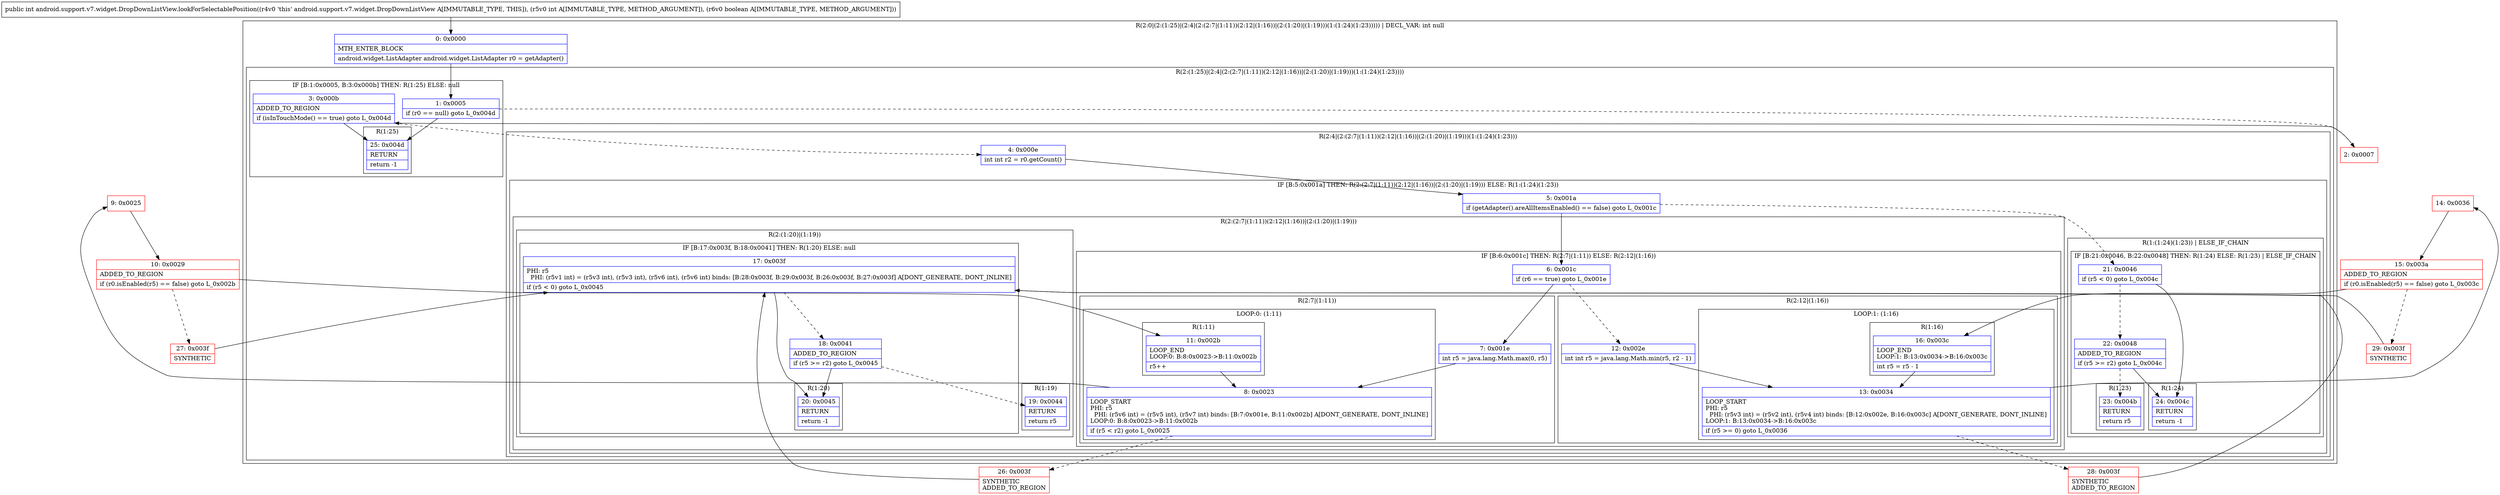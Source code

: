 digraph "CFG forandroid.support.v7.widget.DropDownListView.lookForSelectablePosition(IZ)I" {
subgraph cluster_Region_1003661971 {
label = "R(2:0|(2:(1:25)|(2:4|(2:(2:7|(1:11))(2:12|(1:16))|(2:(1:20)|(1:19)))(1:(1:24)(1:23))))) | DECL_VAR: int null\l";
node [shape=record,color=blue];
Node_0 [shape=record,label="{0\:\ 0x0000|MTH_ENTER_BLOCK\l|android.widget.ListAdapter android.widget.ListAdapter r0 = getAdapter()\l}"];
subgraph cluster_Region_414253795 {
label = "R(2:(1:25)|(2:4|(2:(2:7|(1:11))(2:12|(1:16))|(2:(1:20)|(1:19)))(1:(1:24)(1:23))))";
node [shape=record,color=blue];
subgraph cluster_IfRegion_638437388 {
label = "IF [B:1:0x0005, B:3:0x000b] THEN: R(1:25) ELSE: null";
node [shape=record,color=blue];
Node_1 [shape=record,label="{1\:\ 0x0005|if (r0 == null) goto L_0x004d\l}"];
Node_3 [shape=record,label="{3\:\ 0x000b|ADDED_TO_REGION\l|if (isInTouchMode() == true) goto L_0x004d\l}"];
subgraph cluster_Region_1983874599 {
label = "R(1:25)";
node [shape=record,color=blue];
Node_25 [shape=record,label="{25\:\ 0x004d|RETURN\l|return \-1\l}"];
}
}
subgraph cluster_Region_1038405113 {
label = "R(2:4|(2:(2:7|(1:11))(2:12|(1:16))|(2:(1:20)|(1:19)))(1:(1:24)(1:23)))";
node [shape=record,color=blue];
Node_4 [shape=record,label="{4\:\ 0x000e|int int r2 = r0.getCount()\l}"];
subgraph cluster_IfRegion_1011681872 {
label = "IF [B:5:0x001a] THEN: R(2:(2:7|(1:11))(2:12|(1:16))|(2:(1:20)|(1:19))) ELSE: R(1:(1:24)(1:23))";
node [shape=record,color=blue];
Node_5 [shape=record,label="{5\:\ 0x001a|if (getAdapter().areAllItemsEnabled() == false) goto L_0x001c\l}"];
subgraph cluster_Region_1275250437 {
label = "R(2:(2:7|(1:11))(2:12|(1:16))|(2:(1:20)|(1:19)))";
node [shape=record,color=blue];
subgraph cluster_IfRegion_1555325564 {
label = "IF [B:6:0x001c] THEN: R(2:7|(1:11)) ELSE: R(2:12|(1:16))";
node [shape=record,color=blue];
Node_6 [shape=record,label="{6\:\ 0x001c|if (r6 == true) goto L_0x001e\l}"];
subgraph cluster_Region_1975572564 {
label = "R(2:7|(1:11))";
node [shape=record,color=blue];
Node_7 [shape=record,label="{7\:\ 0x001e|int r5 = java.lang.Math.max(0, r5)\l}"];
subgraph cluster_LoopRegion_633412098 {
label = "LOOP:0: (1:11)";
node [shape=record,color=blue];
Node_8 [shape=record,label="{8\:\ 0x0023|LOOP_START\lPHI: r5 \l  PHI: (r5v6 int) = (r5v5 int), (r5v7 int) binds: [B:7:0x001e, B:11:0x002b] A[DONT_GENERATE, DONT_INLINE]\lLOOP:0: B:8:0x0023\-\>B:11:0x002b\l|if (r5 \< r2) goto L_0x0025\l}"];
subgraph cluster_Region_868162949 {
label = "R(1:11)";
node [shape=record,color=blue];
Node_11 [shape=record,label="{11\:\ 0x002b|LOOP_END\lLOOP:0: B:8:0x0023\-\>B:11:0x002b\l|r5++\l}"];
}
}
}
subgraph cluster_Region_199862811 {
label = "R(2:12|(1:16))";
node [shape=record,color=blue];
Node_12 [shape=record,label="{12\:\ 0x002e|int int r5 = java.lang.Math.min(r5, r2 \- 1)\l}"];
subgraph cluster_LoopRegion_738472877 {
label = "LOOP:1: (1:16)";
node [shape=record,color=blue];
Node_13 [shape=record,label="{13\:\ 0x0034|LOOP_START\lPHI: r5 \l  PHI: (r5v3 int) = (r5v2 int), (r5v4 int) binds: [B:12:0x002e, B:16:0x003c] A[DONT_GENERATE, DONT_INLINE]\lLOOP:1: B:13:0x0034\-\>B:16:0x003c\l|if (r5 \>= 0) goto L_0x0036\l}"];
subgraph cluster_Region_1601526785 {
label = "R(1:16)";
node [shape=record,color=blue];
Node_16 [shape=record,label="{16\:\ 0x003c|LOOP_END\lLOOP:1: B:13:0x0034\-\>B:16:0x003c\l|int r5 = r5 \- 1\l}"];
}
}
}
}
subgraph cluster_Region_1446037875 {
label = "R(2:(1:20)|(1:19))";
node [shape=record,color=blue];
subgraph cluster_IfRegion_1139564226 {
label = "IF [B:17:0x003f, B:18:0x0041] THEN: R(1:20) ELSE: null";
node [shape=record,color=blue];
Node_17 [shape=record,label="{17\:\ 0x003f|PHI: r5 \l  PHI: (r5v1 int) = (r5v3 int), (r5v3 int), (r5v6 int), (r5v6 int) binds: [B:28:0x003f, B:29:0x003f, B:26:0x003f, B:27:0x003f] A[DONT_GENERATE, DONT_INLINE]\l|if (r5 \< 0) goto L_0x0045\l}"];
Node_18 [shape=record,label="{18\:\ 0x0041|ADDED_TO_REGION\l|if (r5 \>= r2) goto L_0x0045\l}"];
subgraph cluster_Region_50026095 {
label = "R(1:20)";
node [shape=record,color=blue];
Node_20 [shape=record,label="{20\:\ 0x0045|RETURN\l|return \-1\l}"];
}
}
subgraph cluster_Region_302276478 {
label = "R(1:19)";
node [shape=record,color=blue];
Node_19 [shape=record,label="{19\:\ 0x0044|RETURN\l|return r5\l}"];
}
}
}
subgraph cluster_Region_1478202330 {
label = "R(1:(1:24)(1:23)) | ELSE_IF_CHAIN\l";
node [shape=record,color=blue];
subgraph cluster_IfRegion_1492961347 {
label = "IF [B:21:0x0046, B:22:0x0048] THEN: R(1:24) ELSE: R(1:23) | ELSE_IF_CHAIN\l";
node [shape=record,color=blue];
Node_21 [shape=record,label="{21\:\ 0x0046|if (r5 \< 0) goto L_0x004c\l}"];
Node_22 [shape=record,label="{22\:\ 0x0048|ADDED_TO_REGION\l|if (r5 \>= r2) goto L_0x004c\l}"];
subgraph cluster_Region_667139367 {
label = "R(1:24)";
node [shape=record,color=blue];
Node_24 [shape=record,label="{24\:\ 0x004c|RETURN\l|return \-1\l}"];
}
subgraph cluster_Region_2003342333 {
label = "R(1:23)";
node [shape=record,color=blue];
Node_23 [shape=record,label="{23\:\ 0x004b|RETURN\l|return r5\l}"];
}
}
}
}
}
}
}
Node_2 [shape=record,color=red,label="{2\:\ 0x0007}"];
Node_9 [shape=record,color=red,label="{9\:\ 0x0025}"];
Node_10 [shape=record,color=red,label="{10\:\ 0x0029|ADDED_TO_REGION\l|if (r0.isEnabled(r5) == false) goto L_0x002b\l}"];
Node_14 [shape=record,color=red,label="{14\:\ 0x0036}"];
Node_15 [shape=record,color=red,label="{15\:\ 0x003a|ADDED_TO_REGION\l|if (r0.isEnabled(r5) == false) goto L_0x003c\l}"];
Node_26 [shape=record,color=red,label="{26\:\ 0x003f|SYNTHETIC\lADDED_TO_REGION\l}"];
Node_27 [shape=record,color=red,label="{27\:\ 0x003f|SYNTHETIC\l}"];
Node_28 [shape=record,color=red,label="{28\:\ 0x003f|SYNTHETIC\lADDED_TO_REGION\l}"];
Node_29 [shape=record,color=red,label="{29\:\ 0x003f|SYNTHETIC\l}"];
MethodNode[shape=record,label="{public int android.support.v7.widget.DropDownListView.lookForSelectablePosition((r4v0 'this' android.support.v7.widget.DropDownListView A[IMMUTABLE_TYPE, THIS]), (r5v0 int A[IMMUTABLE_TYPE, METHOD_ARGUMENT]), (r6v0 boolean A[IMMUTABLE_TYPE, METHOD_ARGUMENT])) }"];
MethodNode -> Node_0;
Node_0 -> Node_1;
Node_1 -> Node_2[style=dashed];
Node_1 -> Node_25;
Node_3 -> Node_4[style=dashed];
Node_3 -> Node_25;
Node_4 -> Node_5;
Node_5 -> Node_6;
Node_5 -> Node_21[style=dashed];
Node_6 -> Node_7;
Node_6 -> Node_12[style=dashed];
Node_7 -> Node_8;
Node_8 -> Node_9;
Node_8 -> Node_26[style=dashed];
Node_11 -> Node_8;
Node_12 -> Node_13;
Node_13 -> Node_14;
Node_13 -> Node_28[style=dashed];
Node_16 -> Node_13;
Node_17 -> Node_18[style=dashed];
Node_17 -> Node_20;
Node_18 -> Node_19[style=dashed];
Node_18 -> Node_20;
Node_21 -> Node_22[style=dashed];
Node_21 -> Node_24;
Node_22 -> Node_23[style=dashed];
Node_22 -> Node_24;
Node_2 -> Node_3;
Node_9 -> Node_10;
Node_10 -> Node_11;
Node_10 -> Node_27[style=dashed];
Node_14 -> Node_15;
Node_15 -> Node_16;
Node_15 -> Node_29[style=dashed];
Node_26 -> Node_17;
Node_27 -> Node_17;
Node_28 -> Node_17;
Node_29 -> Node_17;
}

